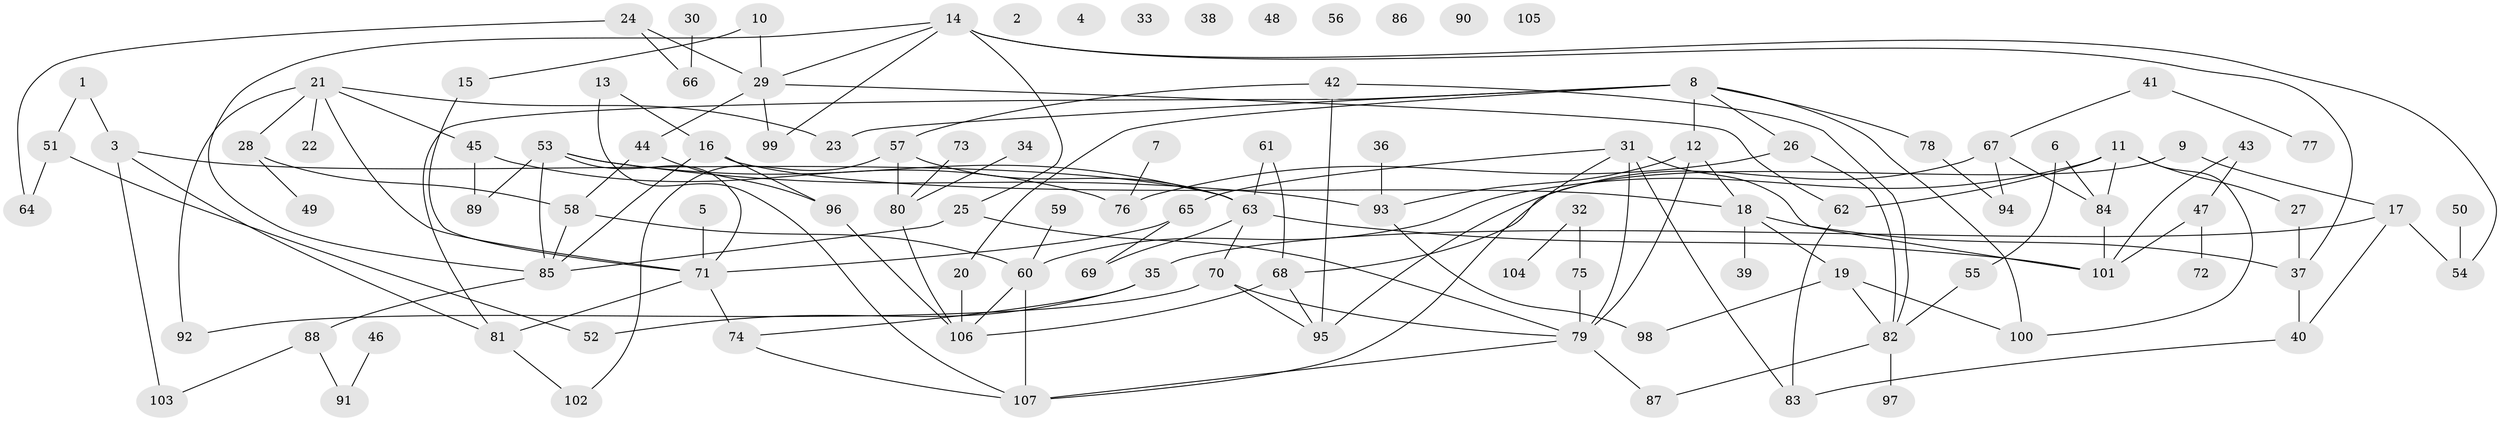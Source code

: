 // coarse degree distribution, {3: 0.13513513513513514, 0: 0.12162162162162163, 4: 0.16216216216216217, 1: 0.1891891891891892, 7: 0.06756756756756757, 2: 0.17567567567567569, 8: 0.013513513513513514, 5: 0.06756756756756757, 11: 0.013513513513513514, 6: 0.04054054054054054, 9: 0.013513513513513514}
// Generated by graph-tools (version 1.1) at 2025/41/03/06/25 10:41:21]
// undirected, 107 vertices, 148 edges
graph export_dot {
graph [start="1"]
  node [color=gray90,style=filled];
  1;
  2;
  3;
  4;
  5;
  6;
  7;
  8;
  9;
  10;
  11;
  12;
  13;
  14;
  15;
  16;
  17;
  18;
  19;
  20;
  21;
  22;
  23;
  24;
  25;
  26;
  27;
  28;
  29;
  30;
  31;
  32;
  33;
  34;
  35;
  36;
  37;
  38;
  39;
  40;
  41;
  42;
  43;
  44;
  45;
  46;
  47;
  48;
  49;
  50;
  51;
  52;
  53;
  54;
  55;
  56;
  57;
  58;
  59;
  60;
  61;
  62;
  63;
  64;
  65;
  66;
  67;
  68;
  69;
  70;
  71;
  72;
  73;
  74;
  75;
  76;
  77;
  78;
  79;
  80;
  81;
  82;
  83;
  84;
  85;
  86;
  87;
  88;
  89;
  90;
  91;
  92;
  93;
  94;
  95;
  96;
  97;
  98;
  99;
  100;
  101;
  102;
  103;
  104;
  105;
  106;
  107;
  1 -- 3;
  1 -- 51;
  3 -- 63;
  3 -- 81;
  3 -- 103;
  5 -- 71;
  6 -- 55;
  6 -- 84;
  7 -- 76;
  8 -- 12;
  8 -- 20;
  8 -- 23;
  8 -- 26;
  8 -- 78;
  8 -- 81;
  8 -- 100;
  9 -- 17;
  9 -- 68;
  10 -- 15;
  10 -- 29;
  11 -- 27;
  11 -- 60;
  11 -- 62;
  11 -- 84;
  11 -- 100;
  12 -- 18;
  12 -- 79;
  12 -- 93;
  13 -- 16;
  13 -- 107;
  14 -- 25;
  14 -- 29;
  14 -- 37;
  14 -- 54;
  14 -- 85;
  14 -- 99;
  15 -- 71;
  16 -- 18;
  16 -- 85;
  16 -- 96;
  17 -- 35;
  17 -- 40;
  17 -- 54;
  18 -- 19;
  18 -- 37;
  18 -- 39;
  19 -- 82;
  19 -- 98;
  19 -- 100;
  20 -- 106;
  21 -- 22;
  21 -- 23;
  21 -- 28;
  21 -- 45;
  21 -- 71;
  21 -- 92;
  24 -- 29;
  24 -- 64;
  24 -- 66;
  25 -- 79;
  25 -- 85;
  26 -- 76;
  26 -- 82;
  27 -- 37;
  28 -- 49;
  28 -- 58;
  29 -- 44;
  29 -- 62;
  29 -- 99;
  30 -- 66;
  31 -- 65;
  31 -- 79;
  31 -- 83;
  31 -- 101;
  31 -- 107;
  32 -- 75;
  32 -- 104;
  34 -- 80;
  35 -- 52;
  35 -- 74;
  36 -- 93;
  37 -- 40;
  40 -- 83;
  41 -- 67;
  41 -- 77;
  42 -- 57;
  42 -- 82;
  42 -- 95;
  43 -- 47;
  43 -- 101;
  44 -- 58;
  44 -- 96;
  45 -- 76;
  45 -- 89;
  46 -- 91;
  47 -- 72;
  47 -- 101;
  50 -- 54;
  51 -- 52;
  51 -- 64;
  53 -- 63;
  53 -- 71;
  53 -- 85;
  53 -- 89;
  53 -- 93;
  55 -- 82;
  57 -- 63;
  57 -- 80;
  57 -- 102;
  58 -- 60;
  58 -- 85;
  59 -- 60;
  60 -- 106;
  60 -- 107;
  61 -- 63;
  61 -- 68;
  62 -- 83;
  63 -- 69;
  63 -- 70;
  63 -- 101;
  65 -- 69;
  65 -- 71;
  67 -- 84;
  67 -- 94;
  67 -- 95;
  68 -- 95;
  68 -- 106;
  70 -- 79;
  70 -- 92;
  70 -- 95;
  71 -- 74;
  71 -- 81;
  73 -- 80;
  74 -- 107;
  75 -- 79;
  78 -- 94;
  79 -- 87;
  79 -- 107;
  80 -- 106;
  81 -- 102;
  82 -- 87;
  82 -- 97;
  84 -- 101;
  85 -- 88;
  88 -- 91;
  88 -- 103;
  93 -- 98;
  96 -- 106;
}
